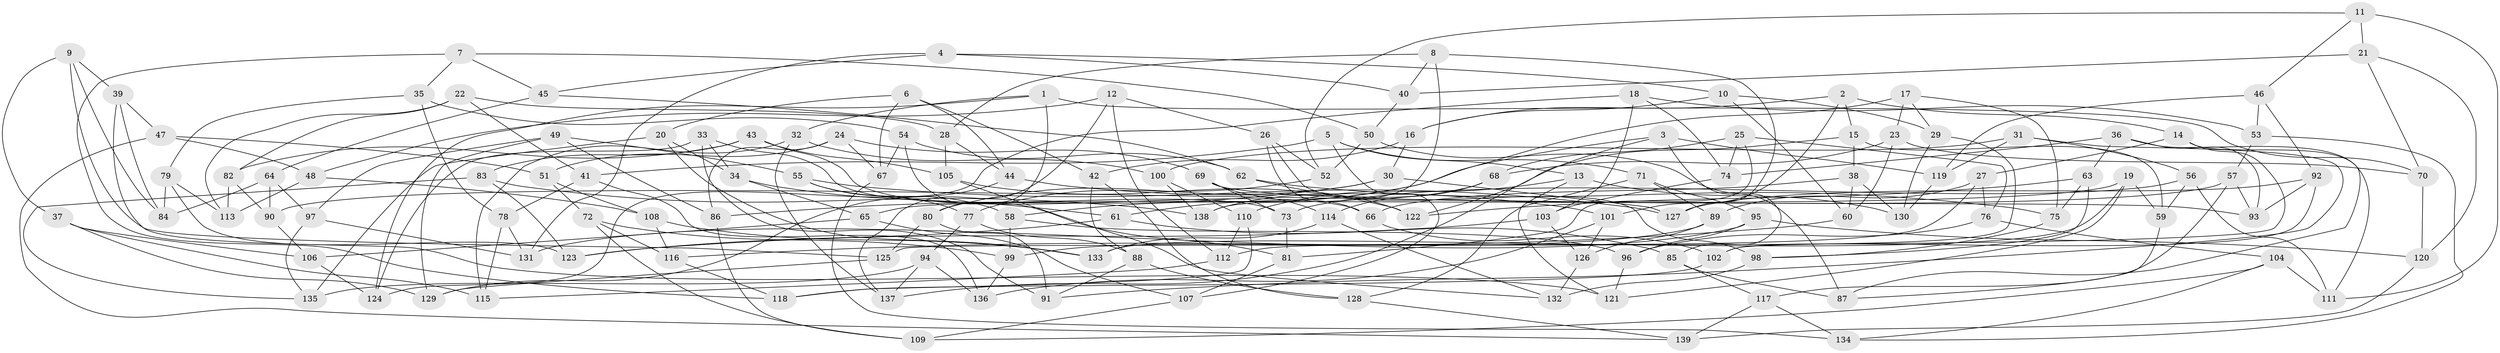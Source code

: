 // Generated by graph-tools (version 1.1) at 2025/38/03/09/25 02:38:00]
// undirected, 139 vertices, 278 edges
graph export_dot {
graph [start="1"]
  node [color=gray90,style=filled];
  1;
  2;
  3;
  4;
  5;
  6;
  7;
  8;
  9;
  10;
  11;
  12;
  13;
  14;
  15;
  16;
  17;
  18;
  19;
  20;
  21;
  22;
  23;
  24;
  25;
  26;
  27;
  28;
  29;
  30;
  31;
  32;
  33;
  34;
  35;
  36;
  37;
  38;
  39;
  40;
  41;
  42;
  43;
  44;
  45;
  46;
  47;
  48;
  49;
  50;
  51;
  52;
  53;
  54;
  55;
  56;
  57;
  58;
  59;
  60;
  61;
  62;
  63;
  64;
  65;
  66;
  67;
  68;
  69;
  70;
  71;
  72;
  73;
  74;
  75;
  76;
  77;
  78;
  79;
  80;
  81;
  82;
  83;
  84;
  85;
  86;
  87;
  88;
  89;
  90;
  91;
  92;
  93;
  94;
  95;
  96;
  97;
  98;
  99;
  100;
  101;
  102;
  103;
  104;
  105;
  106;
  107;
  108;
  109;
  110;
  111;
  112;
  113;
  114;
  115;
  116;
  117;
  118;
  119;
  120;
  121;
  122;
  123;
  124;
  125;
  126;
  127;
  128;
  129;
  130;
  131;
  132;
  133;
  134;
  135;
  136;
  137;
  138;
  139;
  1 -- 124;
  1 -- 70;
  1 -- 80;
  1 -- 32;
  2 -- 14;
  2 -- 15;
  2 -- 101;
  2 -- 16;
  3 -- 85;
  3 -- 58;
  3 -- 119;
  3 -- 137;
  4 -- 40;
  4 -- 131;
  4 -- 10;
  4 -- 45;
  5 -- 13;
  5 -- 71;
  5 -- 41;
  5 -- 107;
  6 -- 44;
  6 -- 67;
  6 -- 20;
  6 -- 42;
  7 -- 50;
  7 -- 45;
  7 -- 118;
  7 -- 35;
  8 -- 127;
  8 -- 28;
  8 -- 40;
  8 -- 138;
  9 -- 84;
  9 -- 39;
  9 -- 37;
  9 -- 125;
  10 -- 16;
  10 -- 29;
  10 -- 60;
  11 -- 46;
  11 -- 21;
  11 -- 52;
  11 -- 111;
  12 -- 26;
  12 -- 137;
  12 -- 48;
  12 -- 112;
  13 -- 121;
  13 -- 130;
  13 -- 110;
  14 -- 125;
  14 -- 27;
  14 -- 87;
  15 -- 38;
  15 -- 59;
  15 -- 122;
  16 -- 30;
  16 -- 42;
  17 -- 29;
  17 -- 75;
  17 -- 61;
  17 -- 23;
  18 -- 103;
  18 -- 53;
  18 -- 124;
  18 -- 74;
  19 -- 121;
  19 -- 65;
  19 -- 59;
  19 -- 133;
  20 -- 133;
  20 -- 34;
  20 -- 135;
  21 -- 120;
  21 -- 40;
  21 -- 70;
  22 -- 82;
  22 -- 28;
  22 -- 113;
  22 -- 41;
  23 -- 70;
  23 -- 60;
  23 -- 68;
  24 -- 51;
  24 -- 69;
  24 -- 67;
  24 -- 86;
  25 -- 81;
  25 -- 74;
  25 -- 76;
  25 -- 68;
  26 -- 66;
  26 -- 52;
  26 -- 98;
  27 -- 76;
  27 -- 112;
  27 -- 89;
  28 -- 44;
  28 -- 105;
  29 -- 102;
  29 -- 130;
  30 -- 86;
  30 -- 127;
  30 -- 80;
  31 -- 56;
  31 -- 91;
  31 -- 100;
  31 -- 119;
  32 -- 137;
  32 -- 115;
  32 -- 100;
  33 -- 91;
  33 -- 73;
  33 -- 124;
  33 -- 34;
  34 -- 65;
  34 -- 61;
  35 -- 79;
  35 -- 78;
  35 -- 54;
  36 -- 111;
  36 -- 74;
  36 -- 93;
  36 -- 63;
  37 -- 129;
  37 -- 106;
  37 -- 115;
  38 -- 60;
  38 -- 66;
  38 -- 130;
  39 -- 47;
  39 -- 84;
  39 -- 121;
  40 -- 50;
  41 -- 136;
  41 -- 78;
  42 -- 128;
  42 -- 88;
  43 -- 66;
  43 -- 105;
  43 -- 82;
  43 -- 83;
  44 -- 129;
  44 -- 101;
  45 -- 64;
  45 -- 62;
  46 -- 119;
  46 -- 92;
  46 -- 53;
  47 -- 51;
  47 -- 139;
  47 -- 48;
  48 -- 113;
  48 -- 108;
  49 -- 97;
  49 -- 129;
  49 -- 86;
  49 -- 55;
  50 -- 52;
  50 -- 87;
  51 -- 108;
  51 -- 72;
  52 -- 77;
  53 -- 57;
  53 -- 134;
  54 -- 62;
  54 -- 67;
  54 -- 81;
  55 -- 77;
  55 -- 58;
  55 -- 127;
  56 -- 59;
  56 -- 111;
  56 -- 73;
  57 -- 117;
  57 -- 93;
  57 -- 90;
  58 -- 99;
  58 -- 96;
  59 -- 87;
  60 -- 116;
  61 -- 123;
  61 -- 85;
  62 -- 75;
  62 -- 122;
  63 -- 122;
  63 -- 98;
  63 -- 75;
  64 -- 97;
  64 -- 90;
  64 -- 84;
  65 -- 106;
  65 -- 107;
  66 -- 102;
  67 -- 134;
  68 -- 114;
  68 -- 138;
  69 -- 73;
  69 -- 114;
  69 -- 93;
  70 -- 120;
  71 -- 89;
  71 -- 128;
  71 -- 95;
  72 -- 99;
  72 -- 116;
  72 -- 109;
  73 -- 81;
  74 -- 103;
  75 -- 98;
  76 -- 104;
  76 -- 96;
  77 -- 94;
  77 -- 88;
  78 -- 115;
  78 -- 131;
  79 -- 84;
  79 -- 123;
  79 -- 113;
  80 -- 91;
  80 -- 125;
  81 -- 107;
  82 -- 113;
  82 -- 90;
  83 -- 123;
  83 -- 138;
  83 -- 135;
  85 -- 87;
  85 -- 117;
  86 -- 109;
  88 -- 91;
  88 -- 128;
  89 -- 99;
  89 -- 126;
  90 -- 106;
  92 -- 93;
  92 -- 127;
  92 -- 102;
  94 -- 137;
  94 -- 135;
  94 -- 136;
  95 -- 96;
  95 -- 120;
  95 -- 131;
  96 -- 121;
  97 -- 131;
  97 -- 135;
  98 -- 132;
  99 -- 136;
  100 -- 110;
  100 -- 138;
  101 -- 136;
  101 -- 126;
  102 -- 118;
  103 -- 123;
  103 -- 126;
  104 -- 111;
  104 -- 134;
  104 -- 109;
  105 -- 122;
  105 -- 132;
  106 -- 124;
  107 -- 109;
  108 -- 116;
  108 -- 133;
  110 -- 118;
  110 -- 112;
  112 -- 115;
  114 -- 133;
  114 -- 132;
  116 -- 118;
  117 -- 134;
  117 -- 139;
  119 -- 130;
  120 -- 139;
  125 -- 129;
  126 -- 132;
  128 -- 139;
}

